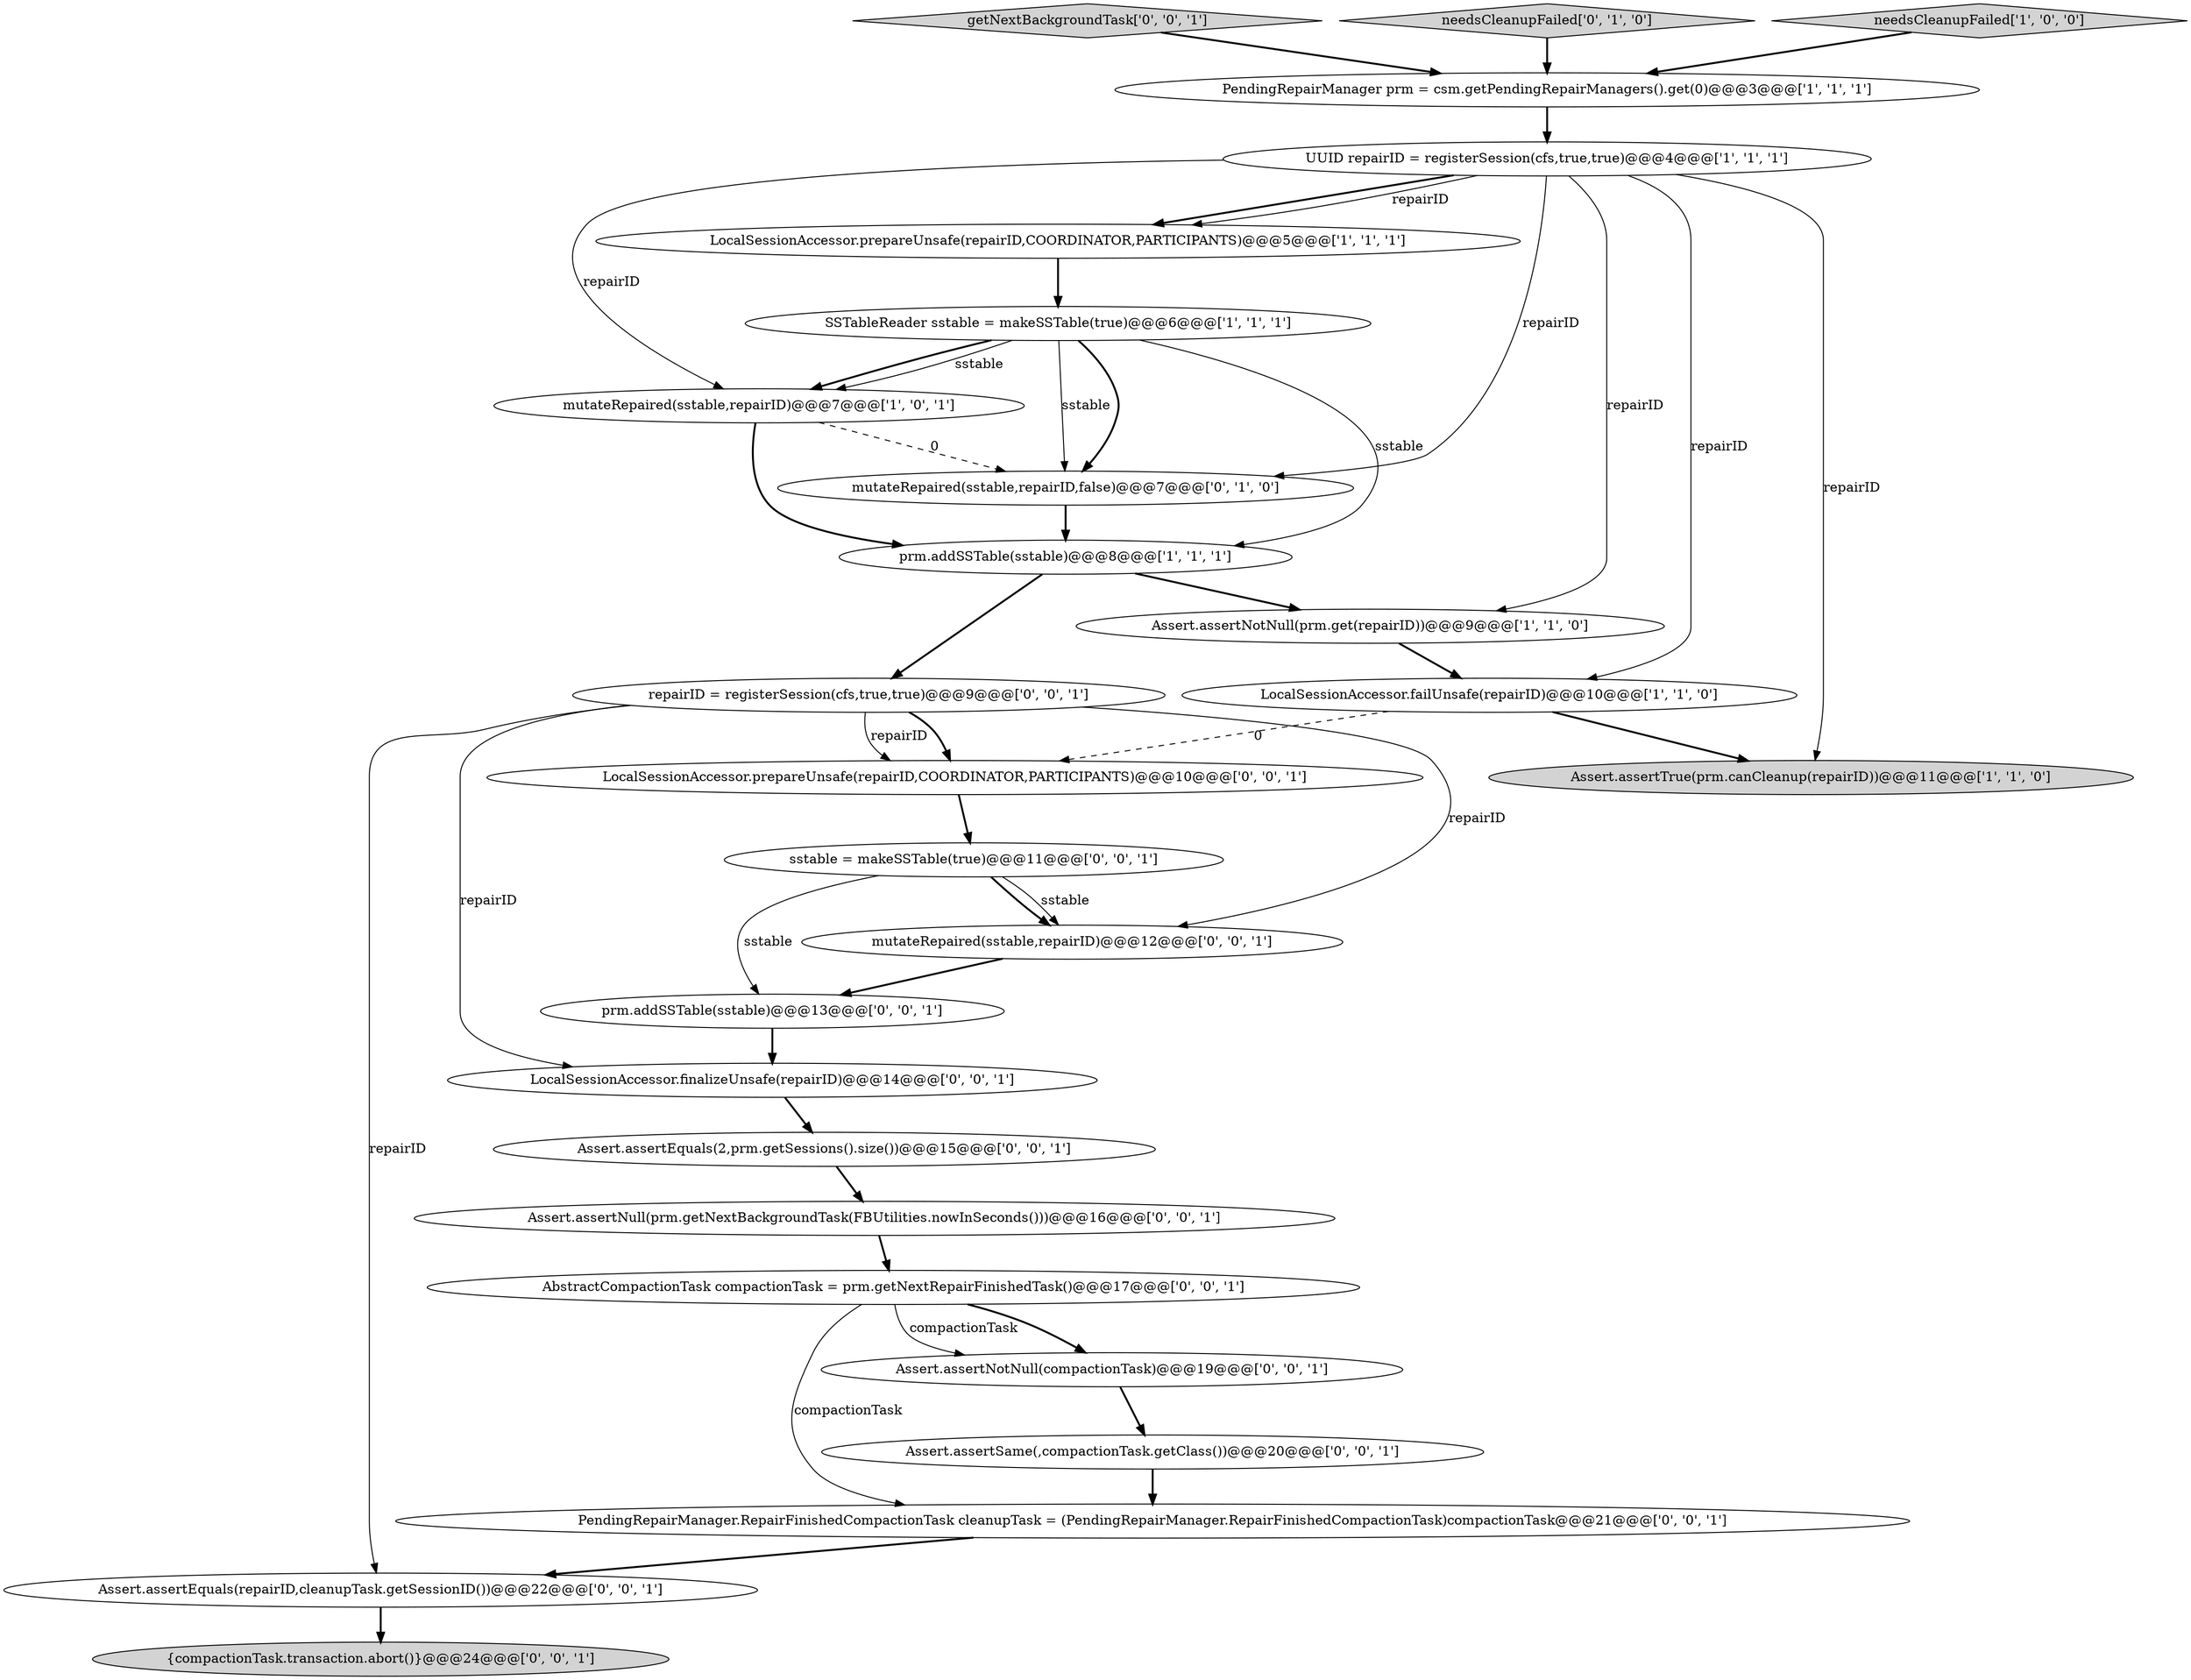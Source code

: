 digraph {
0 [style = filled, label = "Assert.assertNotNull(prm.get(repairID))@@@9@@@['1', '1', '0']", fillcolor = white, shape = ellipse image = "AAA0AAABBB1BBB"];
13 [style = filled, label = "Assert.assertNull(prm.getNextBackgroundTask(FBUtilities.nowInSeconds()))@@@16@@@['0', '0', '1']", fillcolor = white, shape = ellipse image = "AAA0AAABBB3BBB"];
5 [style = filled, label = "UUID repairID = registerSession(cfs,true,true)@@@4@@@['1', '1', '1']", fillcolor = white, shape = ellipse image = "AAA0AAABBB1BBB"];
15 [style = filled, label = "repairID = registerSession(cfs,true,true)@@@9@@@['0', '0', '1']", fillcolor = white, shape = ellipse image = "AAA0AAABBB3BBB"];
12 [style = filled, label = "sstable = makeSSTable(true)@@@11@@@['0', '0', '1']", fillcolor = white, shape = ellipse image = "AAA0AAABBB3BBB"];
11 [style = filled, label = "mutateRepaired(sstable,repairID,false)@@@7@@@['0', '1', '0']", fillcolor = white, shape = ellipse image = "AAA1AAABBB2BBB"];
18 [style = filled, label = "Assert.assertNotNull(compactionTask)@@@19@@@['0', '0', '1']", fillcolor = white, shape = ellipse image = "AAA0AAABBB3BBB"];
3 [style = filled, label = "LocalSessionAccessor.failUnsafe(repairID)@@@10@@@['1', '1', '0']", fillcolor = white, shape = ellipse image = "AAA0AAABBB1BBB"];
25 [style = filled, label = "{compactionTask.transaction.abort()}@@@24@@@['0', '0', '1']", fillcolor = lightgray, shape = ellipse image = "AAA0AAABBB3BBB"];
24 [style = filled, label = "Assert.assertSame(,compactionTask.getClass())@@@20@@@['0', '0', '1']", fillcolor = white, shape = ellipse image = "AAA0AAABBB3BBB"];
23 [style = filled, label = "prm.addSSTable(sstable)@@@13@@@['0', '0', '1']", fillcolor = white, shape = ellipse image = "AAA0AAABBB3BBB"];
26 [style = filled, label = "PendingRepairManager.RepairFinishedCompactionTask cleanupTask = (PendingRepairManager.RepairFinishedCompactionTask)compactionTask@@@21@@@['0', '0', '1']", fillcolor = white, shape = ellipse image = "AAA0AAABBB3BBB"];
17 [style = filled, label = "getNextBackgroundTask['0', '0', '1']", fillcolor = lightgray, shape = diamond image = "AAA0AAABBB3BBB"];
14 [style = filled, label = "Assert.assertEquals(2,prm.getSessions().size())@@@15@@@['0', '0', '1']", fillcolor = white, shape = ellipse image = "AAA0AAABBB3BBB"];
9 [style = filled, label = "prm.addSSTable(sstable)@@@8@@@['1', '1', '1']", fillcolor = white, shape = ellipse image = "AAA0AAABBB1BBB"];
4 [style = filled, label = "mutateRepaired(sstable,repairID)@@@7@@@['1', '0', '1']", fillcolor = white, shape = ellipse image = "AAA0AAABBB1BBB"];
2 [style = filled, label = "LocalSessionAccessor.prepareUnsafe(repairID,COORDINATOR,PARTICIPANTS)@@@5@@@['1', '1', '1']", fillcolor = white, shape = ellipse image = "AAA0AAABBB1BBB"];
1 [style = filled, label = "PendingRepairManager prm = csm.getPendingRepairManagers().get(0)@@@3@@@['1', '1', '1']", fillcolor = white, shape = ellipse image = "AAA0AAABBB1BBB"];
22 [style = filled, label = "Assert.assertEquals(repairID,cleanupTask.getSessionID())@@@22@@@['0', '0', '1']", fillcolor = white, shape = ellipse image = "AAA0AAABBB3BBB"];
10 [style = filled, label = "needsCleanupFailed['0', '1', '0']", fillcolor = lightgray, shape = diamond image = "AAA0AAABBB2BBB"];
19 [style = filled, label = "LocalSessionAccessor.prepareUnsafe(repairID,COORDINATOR,PARTICIPANTS)@@@10@@@['0', '0', '1']", fillcolor = white, shape = ellipse image = "AAA0AAABBB3BBB"];
8 [style = filled, label = "needsCleanupFailed['1', '0', '0']", fillcolor = lightgray, shape = diamond image = "AAA0AAABBB1BBB"];
20 [style = filled, label = "AbstractCompactionTask compactionTask = prm.getNextRepairFinishedTask()@@@17@@@['0', '0', '1']", fillcolor = white, shape = ellipse image = "AAA0AAABBB3BBB"];
7 [style = filled, label = "Assert.assertTrue(prm.canCleanup(repairID))@@@11@@@['1', '1', '0']", fillcolor = lightgray, shape = ellipse image = "AAA0AAABBB1BBB"];
21 [style = filled, label = "mutateRepaired(sstable,repairID)@@@12@@@['0', '0', '1']", fillcolor = white, shape = ellipse image = "AAA0AAABBB3BBB"];
6 [style = filled, label = "SSTableReader sstable = makeSSTable(true)@@@6@@@['1', '1', '1']", fillcolor = white, shape = ellipse image = "AAA0AAABBB1BBB"];
16 [style = filled, label = "LocalSessionAccessor.finalizeUnsafe(repairID)@@@14@@@['0', '0', '1']", fillcolor = white, shape = ellipse image = "AAA0AAABBB3BBB"];
5->2 [style = bold, label=""];
3->19 [style = dashed, label="0"];
26->22 [style = bold, label=""];
15->16 [style = solid, label="repairID"];
6->11 [style = solid, label="sstable"];
4->11 [style = dashed, label="0"];
6->4 [style = bold, label=""];
6->9 [style = solid, label="sstable"];
6->4 [style = solid, label="sstable"];
18->24 [style = bold, label=""];
5->4 [style = solid, label="repairID"];
20->18 [style = bold, label=""];
5->3 [style = solid, label="repairID"];
6->11 [style = bold, label=""];
12->21 [style = bold, label=""];
9->15 [style = bold, label=""];
23->16 [style = bold, label=""];
14->13 [style = bold, label=""];
15->19 [style = bold, label=""];
11->9 [style = bold, label=""];
5->11 [style = solid, label="repairID"];
15->19 [style = solid, label="repairID"];
15->22 [style = solid, label="repairID"];
9->0 [style = bold, label=""];
0->3 [style = bold, label=""];
5->7 [style = solid, label="repairID"];
3->7 [style = bold, label=""];
8->1 [style = bold, label=""];
5->2 [style = solid, label="repairID"];
10->1 [style = bold, label=""];
20->26 [style = solid, label="compactionTask"];
15->21 [style = solid, label="repairID"];
20->18 [style = solid, label="compactionTask"];
22->25 [style = bold, label=""];
5->0 [style = solid, label="repairID"];
4->9 [style = bold, label=""];
16->14 [style = bold, label=""];
2->6 [style = bold, label=""];
12->21 [style = solid, label="sstable"];
13->20 [style = bold, label=""];
12->23 [style = solid, label="sstable"];
21->23 [style = bold, label=""];
19->12 [style = bold, label=""];
24->26 [style = bold, label=""];
17->1 [style = bold, label=""];
1->5 [style = bold, label=""];
}
